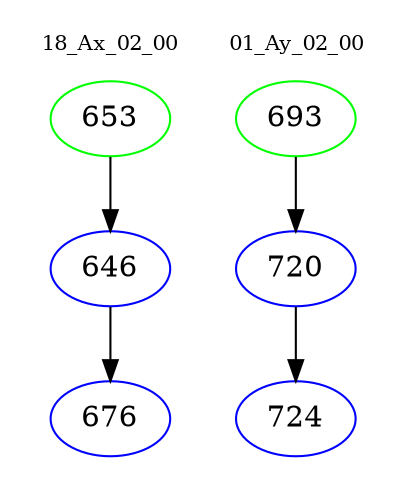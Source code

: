 digraph{
subgraph cluster_0 {
color = white
label = "18_Ax_02_00";
fontsize=10;
T0_653 [label="653", color="green"]
T0_653 -> T0_646 [color="black"]
T0_646 [label="646", color="blue"]
T0_646 -> T0_676 [color="black"]
T0_676 [label="676", color="blue"]
}
subgraph cluster_1 {
color = white
label = "01_Ay_02_00";
fontsize=10;
T1_693 [label="693", color="green"]
T1_693 -> T1_720 [color="black"]
T1_720 [label="720", color="blue"]
T1_720 -> T1_724 [color="black"]
T1_724 [label="724", color="blue"]
}
}
